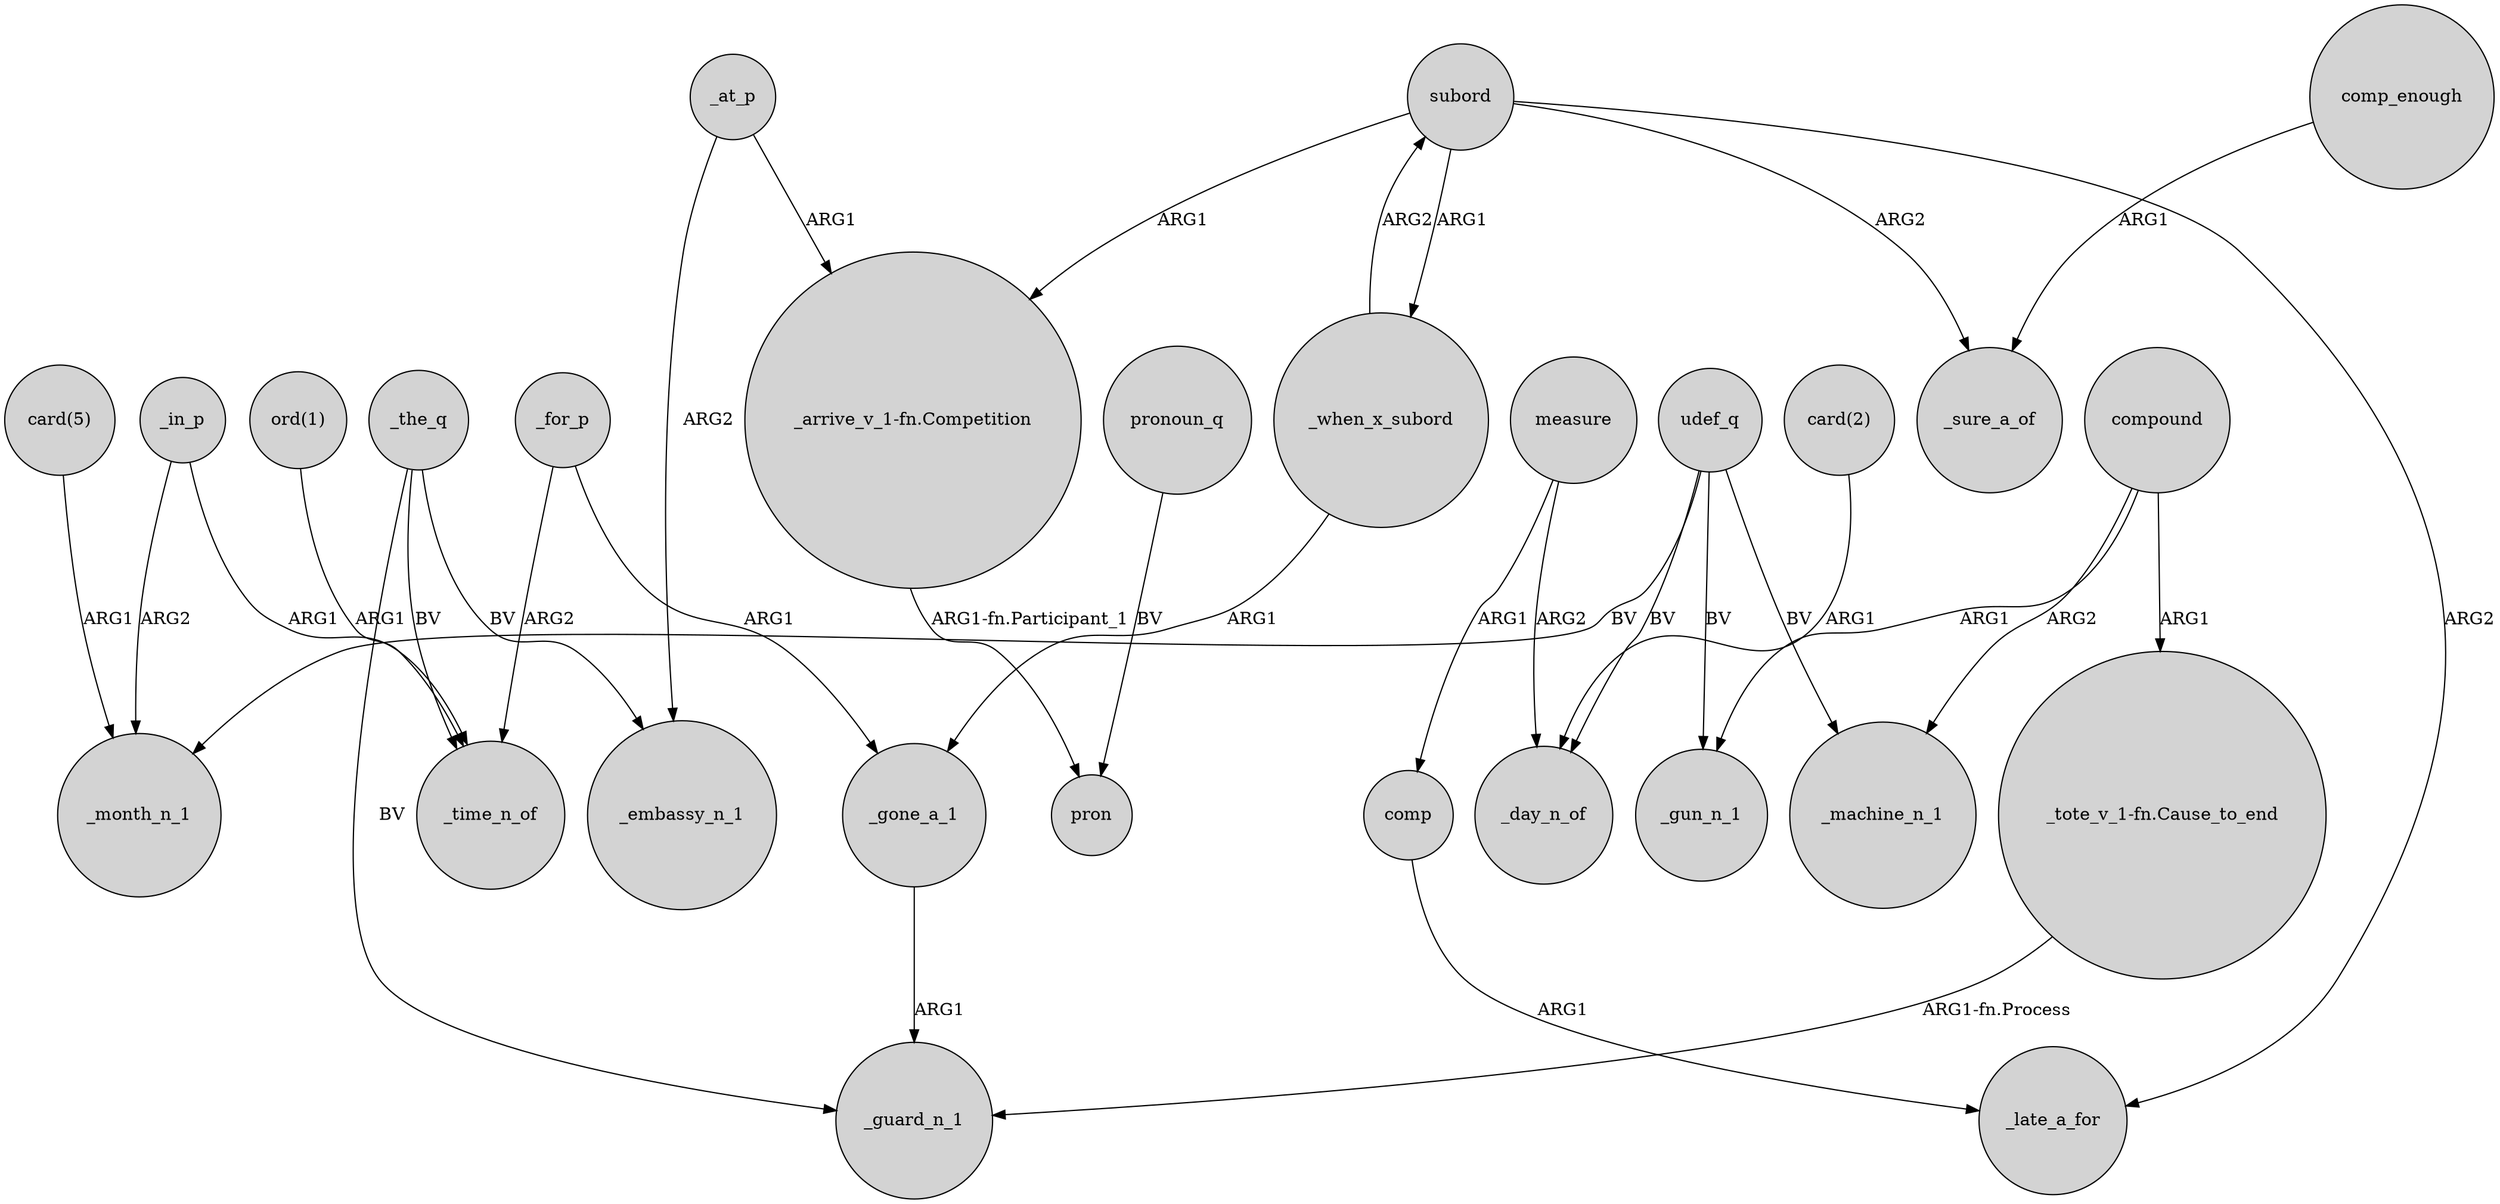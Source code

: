 digraph {
	node [shape=circle style=filled]
	udef_q -> _month_n_1 [label=BV]
	_at_p -> "_arrive_v_1-fn.Competition" [label=ARG1]
	compound -> _gun_n_1 [label=ARG1]
	"card(5)" -> _month_n_1 [label=ARG1]
	subord -> _late_a_for [label=ARG2]
	"_arrive_v_1-fn.Competition" -> pron [label="ARG1-fn.Participant_1"]
	_the_q -> _embassy_n_1 [label=BV]
	subord -> "_arrive_v_1-fn.Competition" [label=ARG1]
	compound -> "_tote_v_1-fn.Cause_to_end" [label=ARG1]
	_when_x_subord -> _gone_a_1 [label=ARG1]
	"card(2)" -> _day_n_of [label=ARG1]
	"ord(1)" -> _time_n_of [label=ARG1]
	subord -> _sure_a_of [label=ARG2]
	comp_enough -> _sure_a_of [label=ARG1]
	pronoun_q -> pron [label=BV]
	udef_q -> _day_n_of [label=BV]
	_gone_a_1 -> _guard_n_1 [label=ARG1]
	_at_p -> _embassy_n_1 [label=ARG2]
	udef_q -> _machine_n_1 [label=BV]
	"_tote_v_1-fn.Cause_to_end" -> _guard_n_1 [label="ARG1-fn.Process"]
	comp -> _late_a_for [label=ARG1]
	_the_q -> _time_n_of [label=BV]
	_in_p -> _month_n_1 [label=ARG2]
	_when_x_subord -> subord [label=ARG2]
	_in_p -> _time_n_of [label=ARG1]
	_for_p -> _time_n_of [label=ARG2]
	measure -> comp [label=ARG1]
	_for_p -> _gone_a_1 [label=ARG1]
	compound -> _machine_n_1 [label=ARG2]
	subord -> _when_x_subord [label=ARG1]
	_the_q -> _guard_n_1 [label=BV]
	measure -> _day_n_of [label=ARG2]
	udef_q -> _gun_n_1 [label=BV]
}
